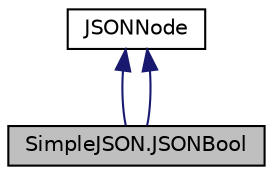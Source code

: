 digraph "SimpleJSON.JSONBool"
{
  edge [fontname="Helvetica",fontsize="10",labelfontname="Helvetica",labelfontsize="10"];
  node [fontname="Helvetica",fontsize="10",shape=record];
  Node1 [label="SimpleJSON.JSONBool",height=0.2,width=0.4,color="black", fillcolor="grey75", style="filled", fontcolor="black"];
  Node2 -> Node1 [dir="back",color="midnightblue",fontsize="10",style="solid",fontname="Helvetica"];
  Node2 [label="JSONNode",height=0.2,width=0.4,color="black", fillcolor="white", style="filled",URL="$da/d7d/classSimpleJSON_1_1JSONNode.html"];
  Node2 -> Node1 [dir="back",color="midnightblue",fontsize="10",style="solid",fontname="Helvetica"];
}

